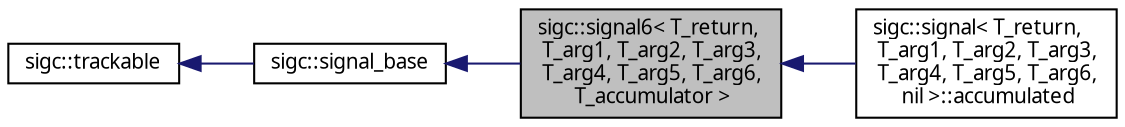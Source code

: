 digraph "sigc::signal6&lt; T_return, T_arg1, T_arg2, T_arg3, T_arg4, T_arg5, T_arg6, T_accumulator &gt;"
{
  edge [fontname="Sans",fontsize="10",labelfontname="Sans",labelfontsize="10"];
  node [fontname="Sans",fontsize="10",shape=record];
  rankdir="LR";
  Node1 [label="sigc::signal6\< T_return,\l T_arg1, T_arg2, T_arg3,\l T_arg4, T_arg5, T_arg6,\l T_accumulator \>",height=0.2,width=0.4,color="black", fillcolor="grey75", style="filled" fontcolor="black"];
  Node2 -> Node1 [dir="back",color="midnightblue",fontsize="10",style="solid",fontname="Sans"];
  Node2 [label="sigc::signal_base",height=0.2,width=0.4,color="black", fillcolor="white", style="filled",URL="$structsigc_1_1signal__base.html",tooltip="Base class for the sigc::signal# templates."];
  Node3 -> Node2 [dir="back",color="midnightblue",fontsize="10",style="solid",fontname="Sans"];
  Node3 [label="sigc::trackable",height=0.2,width=0.4,color="black", fillcolor="white", style="filled",URL="$structsigc_1_1trackable.html",tooltip="Base class for objects with auto-disconnection."];
  Node1 -> Node4 [dir="back",color="midnightblue",fontsize="10",style="solid",fontname="Sans"];
  Node4 [label="sigc::signal\< T_return,\l T_arg1, T_arg2, T_arg3,\l T_arg4, T_arg5, T_arg6,\l nil \>::accumulated",height=0.2,width=0.4,color="black", fillcolor="white", style="filled",URL="$classsigc_1_1signal_3_01T__return_00_01T__arg1_00_01T__arg2_00_01T__arg3_00_01T__arg4_00_01T__are33def4d0c1a12dcbfd220489302db67.html",tooltip="Convenience wrapper for the numbered sigc::signal6 template."];
}
